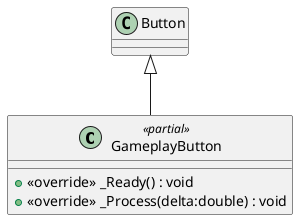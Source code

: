 @startuml
class GameplayButton <<partial>> {
    + <<override>> _Ready() : void
    + <<override>> _Process(delta:double) : void
}
Button <|-- GameplayButton
@enduml
